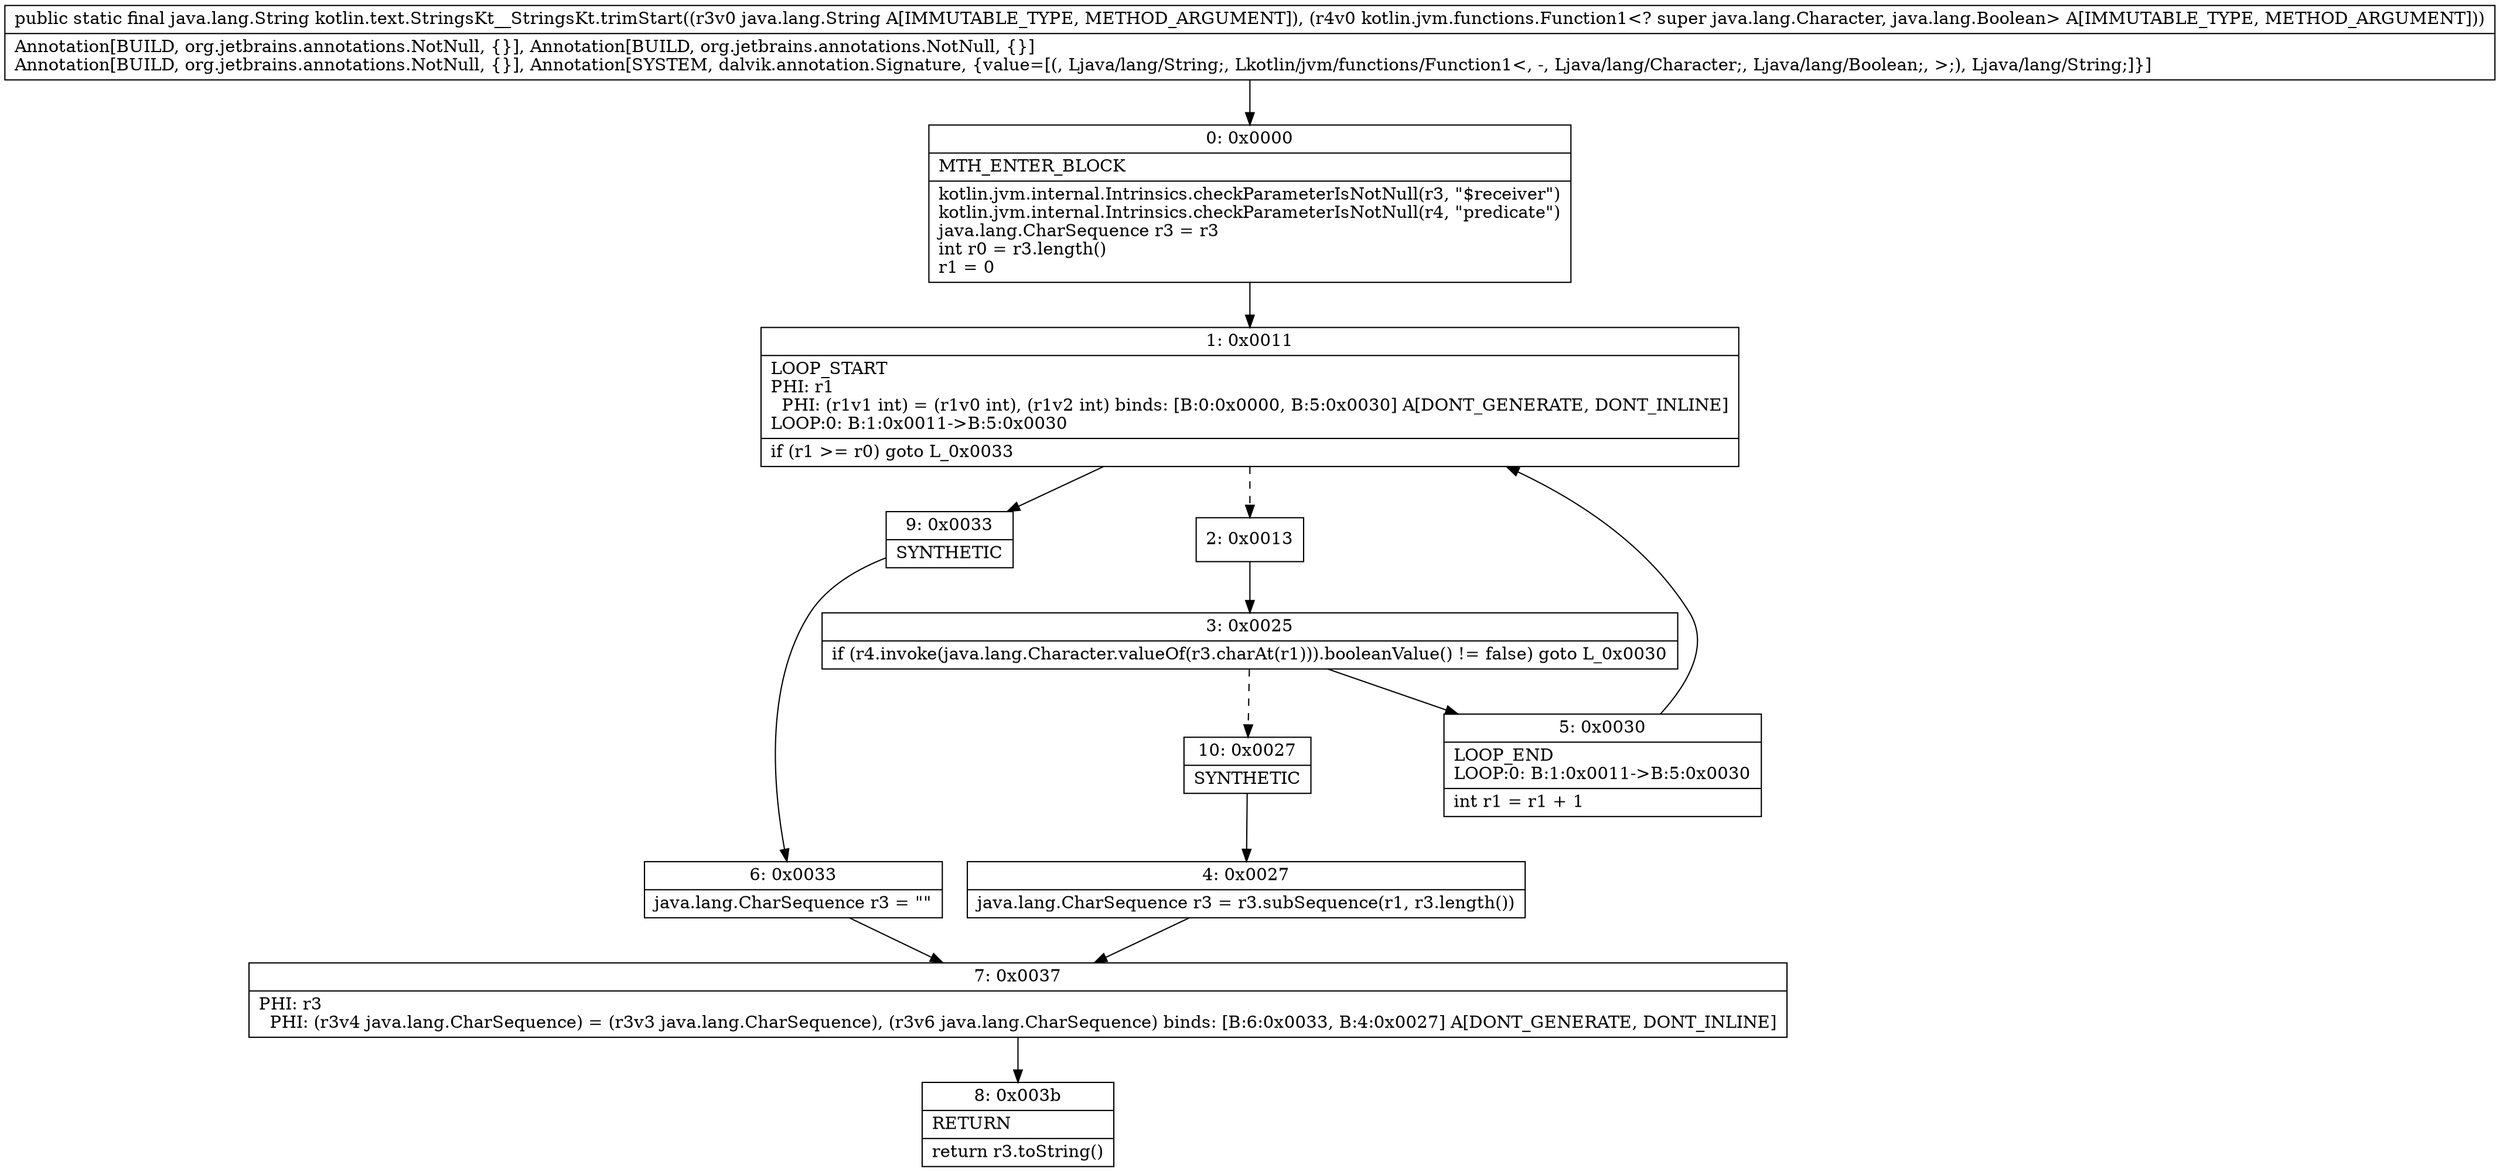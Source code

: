 digraph "CFG forkotlin.text.StringsKt__StringsKt.trimStart(Ljava\/lang\/String;Lkotlin\/jvm\/functions\/Function1;)Ljava\/lang\/String;" {
Node_0 [shape=record,label="{0\:\ 0x0000|MTH_ENTER_BLOCK\l|kotlin.jvm.internal.Intrinsics.checkParameterIsNotNull(r3, \"$receiver\")\lkotlin.jvm.internal.Intrinsics.checkParameterIsNotNull(r4, \"predicate\")\ljava.lang.CharSequence r3 = r3\lint r0 = r3.length()\lr1 = 0\l}"];
Node_1 [shape=record,label="{1\:\ 0x0011|LOOP_START\lPHI: r1 \l  PHI: (r1v1 int) = (r1v0 int), (r1v2 int) binds: [B:0:0x0000, B:5:0x0030] A[DONT_GENERATE, DONT_INLINE]\lLOOP:0: B:1:0x0011\-\>B:5:0x0030\l|if (r1 \>= r0) goto L_0x0033\l}"];
Node_2 [shape=record,label="{2\:\ 0x0013}"];
Node_3 [shape=record,label="{3\:\ 0x0025|if (r4.invoke(java.lang.Character.valueOf(r3.charAt(r1))).booleanValue() != false) goto L_0x0030\l}"];
Node_4 [shape=record,label="{4\:\ 0x0027|java.lang.CharSequence r3 = r3.subSequence(r1, r3.length())\l}"];
Node_5 [shape=record,label="{5\:\ 0x0030|LOOP_END\lLOOP:0: B:1:0x0011\-\>B:5:0x0030\l|int r1 = r1 + 1\l}"];
Node_6 [shape=record,label="{6\:\ 0x0033|java.lang.CharSequence r3 = \"\"\l}"];
Node_7 [shape=record,label="{7\:\ 0x0037|PHI: r3 \l  PHI: (r3v4 java.lang.CharSequence) = (r3v3 java.lang.CharSequence), (r3v6 java.lang.CharSequence) binds: [B:6:0x0033, B:4:0x0027] A[DONT_GENERATE, DONT_INLINE]\l}"];
Node_8 [shape=record,label="{8\:\ 0x003b|RETURN\l|return r3.toString()\l}"];
Node_9 [shape=record,label="{9\:\ 0x0033|SYNTHETIC\l}"];
Node_10 [shape=record,label="{10\:\ 0x0027|SYNTHETIC\l}"];
MethodNode[shape=record,label="{public static final java.lang.String kotlin.text.StringsKt__StringsKt.trimStart((r3v0 java.lang.String A[IMMUTABLE_TYPE, METHOD_ARGUMENT]), (r4v0 kotlin.jvm.functions.Function1\<? super java.lang.Character, java.lang.Boolean\> A[IMMUTABLE_TYPE, METHOD_ARGUMENT]))  | Annotation[BUILD, org.jetbrains.annotations.NotNull, \{\}], Annotation[BUILD, org.jetbrains.annotations.NotNull, \{\}]\lAnnotation[BUILD, org.jetbrains.annotations.NotNull, \{\}], Annotation[SYSTEM, dalvik.annotation.Signature, \{value=[(, Ljava\/lang\/String;, Lkotlin\/jvm\/functions\/Function1\<, \-, Ljava\/lang\/Character;, Ljava\/lang\/Boolean;, \>;), Ljava\/lang\/String;]\}]\l}"];
MethodNode -> Node_0;
Node_0 -> Node_1;
Node_1 -> Node_2[style=dashed];
Node_1 -> Node_9;
Node_2 -> Node_3;
Node_3 -> Node_5;
Node_3 -> Node_10[style=dashed];
Node_4 -> Node_7;
Node_5 -> Node_1;
Node_6 -> Node_7;
Node_7 -> Node_8;
Node_9 -> Node_6;
Node_10 -> Node_4;
}

